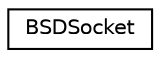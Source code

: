 digraph "Graphical Class Hierarchy"
{
  edge [fontname="Helvetica",fontsize="10",labelfontname="Helvetica",labelfontsize="10"];
  node [fontname="Helvetica",fontsize="10",shape=record];
  rankdir="LR";
  Node1 [label="BSDSocket",height=0.2,width=0.4,color="black", fillcolor="white", style="filled",URL="$struct_b_s_d_socket.html"];
}
